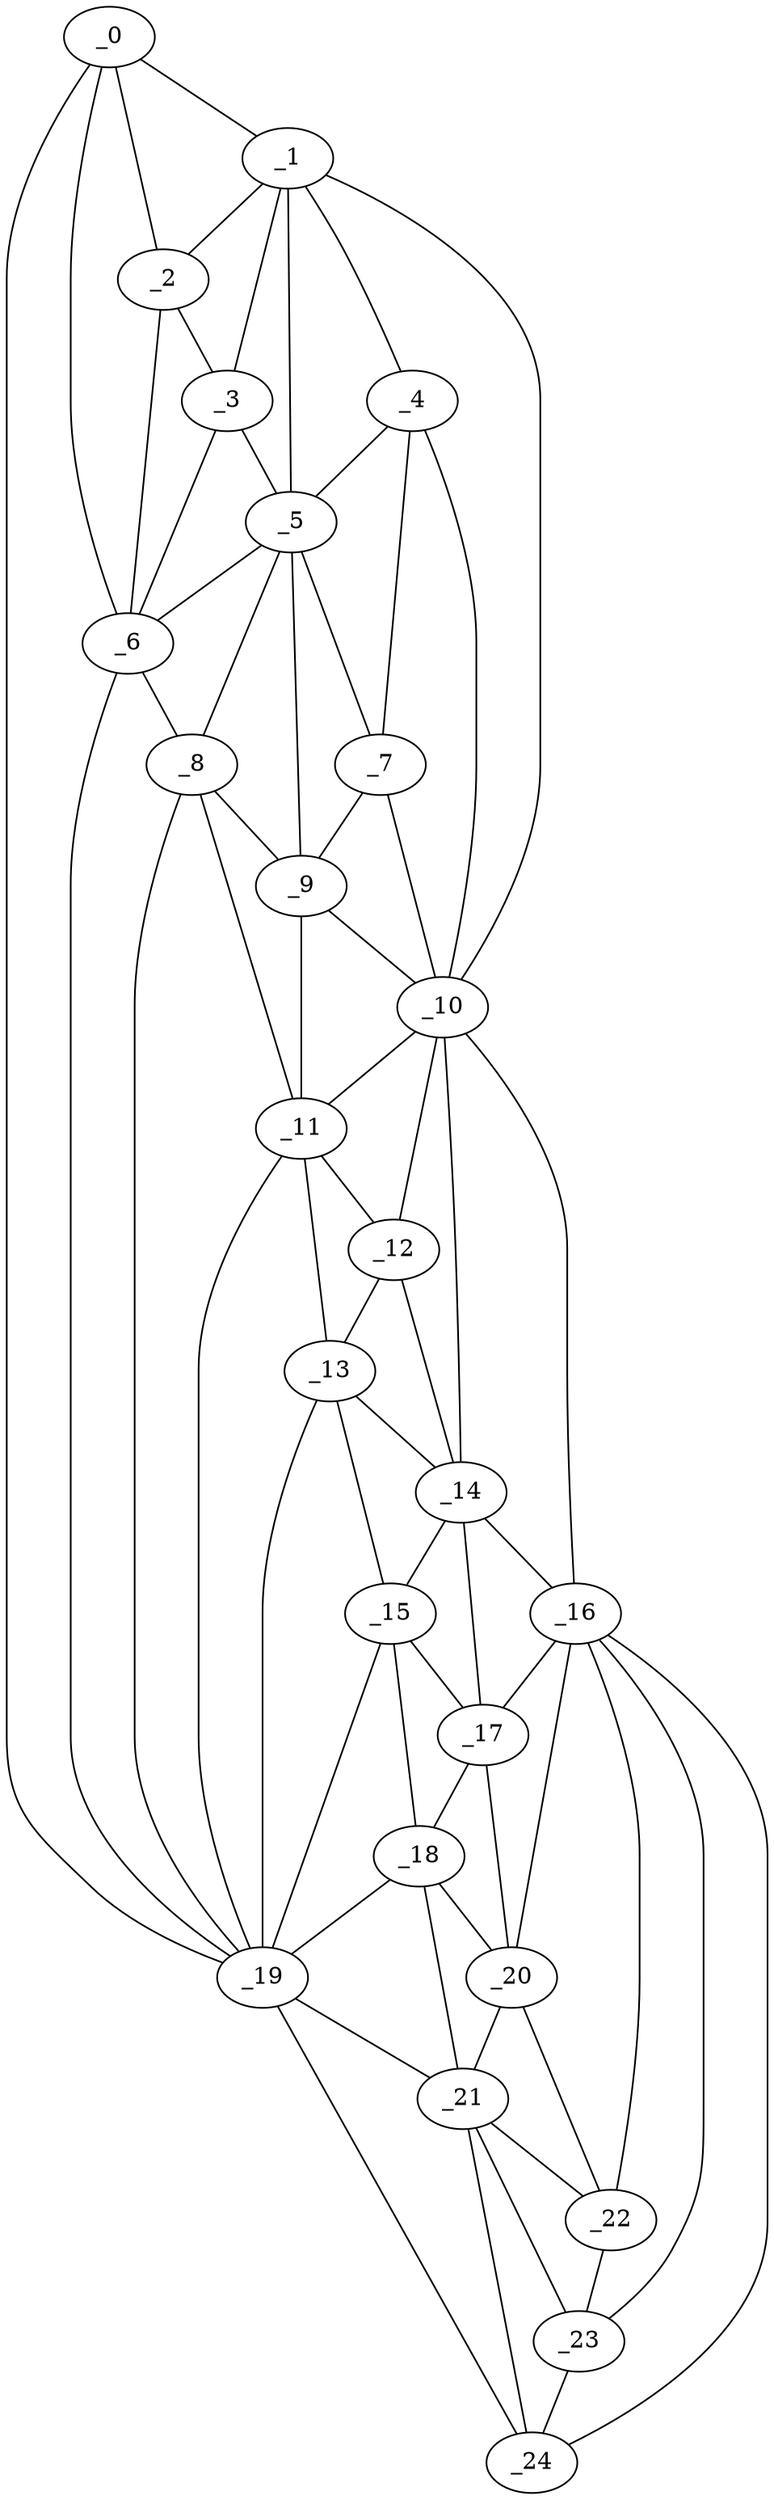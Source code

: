 graph "obj78__160.gxl" {
	_0	 [x=4,
		y=82];
	_1	 [x=6,
		y=63];
	_0 -- _1	 [valence=1];
	_2	 [x=10,
		y=78];
	_0 -- _2	 [valence=1];
	_6	 [x=25,
		y=77];
	_0 -- _6	 [valence=2];
	_19	 [x=91,
		y=71];
	_0 -- _19	 [valence=1];
	_1 -- _2	 [valence=1];
	_3	 [x=14,
		y=71];
	_1 -- _3	 [valence=2];
	_4	 [x=22,
		y=57];
	_1 -- _4	 [valence=2];
	_5	 [x=22,
		y=66];
	_1 -- _5	 [valence=1];
	_10	 [x=47,
		y=42];
	_1 -- _10	 [valence=1];
	_2 -- _3	 [valence=2];
	_2 -- _6	 [valence=2];
	_3 -- _5	 [valence=2];
	_3 -- _6	 [valence=2];
	_4 -- _5	 [valence=2];
	_7	 [x=32,
		y=53];
	_4 -- _7	 [valence=2];
	_4 -- _10	 [valence=2];
	_5 -- _6	 [valence=2];
	_5 -- _7	 [valence=2];
	_8	 [x=38,
		y=72];
	_5 -- _8	 [valence=2];
	_9	 [x=39,
		y=64];
	_5 -- _9	 [valence=2];
	_6 -- _8	 [valence=1];
	_6 -- _19	 [valence=1];
	_7 -- _9	 [valence=1];
	_7 -- _10	 [valence=1];
	_8 -- _9	 [valence=2];
	_11	 [x=59,
		y=64];
	_8 -- _11	 [valence=2];
	_8 -- _19	 [valence=2];
	_9 -- _10	 [valence=2];
	_9 -- _11	 [valence=2];
	_10 -- _11	 [valence=1];
	_12	 [x=65,
		y=50];
	_10 -- _12	 [valence=2];
	_14	 [x=73,
		y=47];
	_10 -- _14	 [valence=2];
	_16	 [x=85,
		y=44];
	_10 -- _16	 [valence=1];
	_11 -- _12	 [valence=2];
	_13	 [x=71,
		y=62];
	_11 -- _13	 [valence=1];
	_11 -- _19	 [valence=2];
	_12 -- _13	 [valence=2];
	_12 -- _14	 [valence=2];
	_13 -- _14	 [valence=2];
	_15	 [x=77,
		y=61];
	_13 -- _15	 [valence=2];
	_13 -- _19	 [valence=2];
	_14 -- _15	 [valence=2];
	_14 -- _16	 [valence=1];
	_17	 [x=87,
		y=54];
	_14 -- _17	 [valence=1];
	_15 -- _17	 [valence=2];
	_18	 [x=91,
		y=61];
	_15 -- _18	 [valence=2];
	_15 -- _19	 [valence=1];
	_16 -- _17	 [valence=1];
	_20	 [x=95,
		y=56];
	_16 -- _20	 [valence=1];
	_22	 [x=102,
		y=58];
	_16 -- _22	 [valence=2];
	_23	 [x=115,
		y=56];
	_16 -- _23	 [valence=1];
	_24	 [x=126,
		y=57];
	_16 -- _24	 [valence=1];
	_17 -- _18	 [valence=1];
	_17 -- _20	 [valence=2];
	_18 -- _19	 [valence=2];
	_18 -- _20	 [valence=2];
	_21	 [x=96,
		y=65];
	_18 -- _21	 [valence=2];
	_19 -- _21	 [valence=2];
	_19 -- _24	 [valence=1];
	_20 -- _21	 [valence=2];
	_20 -- _22	 [valence=2];
	_21 -- _22	 [valence=2];
	_21 -- _23	 [valence=2];
	_21 -- _24	 [valence=2];
	_22 -- _23	 [valence=2];
	_23 -- _24	 [valence=1];
}
